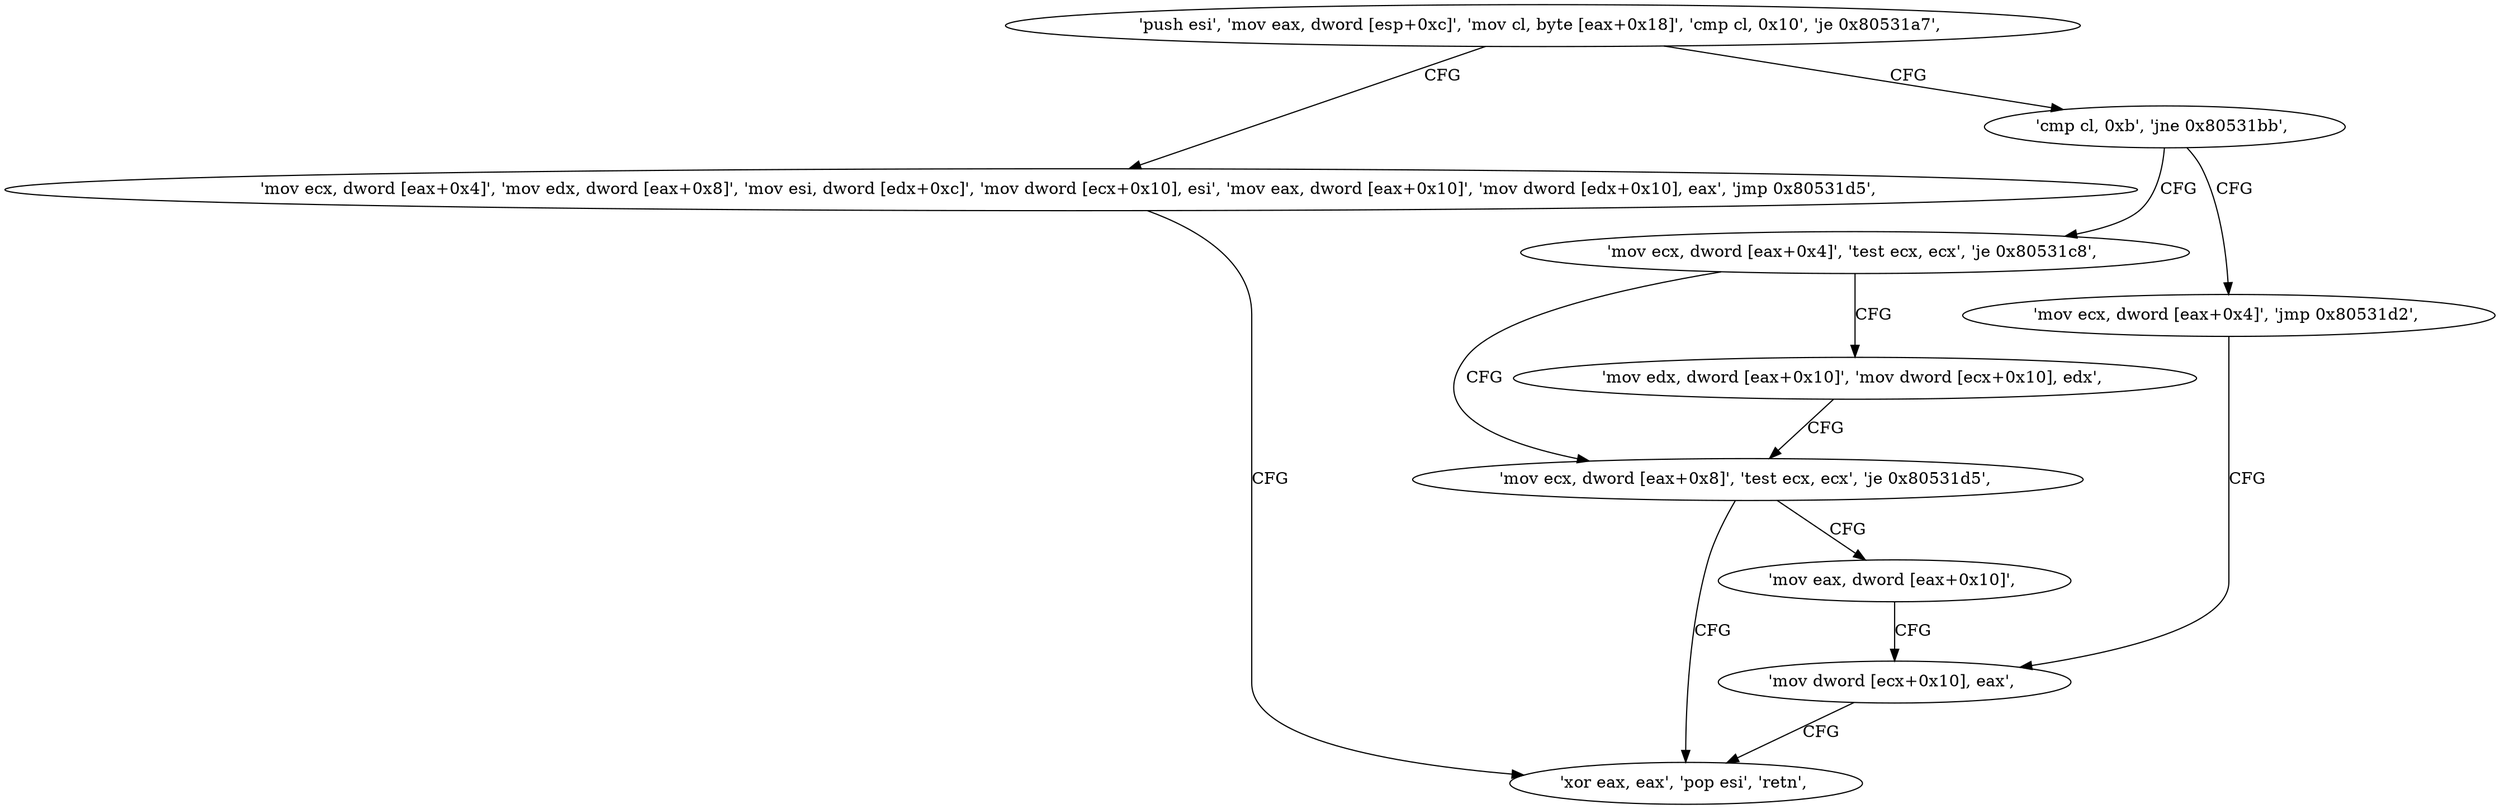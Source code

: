 digraph "func" {
"134558096" [label = "'push esi', 'mov eax, dword [esp+0xc]', 'mov cl, byte [eax+0x18]', 'cmp cl, 0x10', 'je 0x80531a7', " ]
"134558119" [label = "'mov ecx, dword [eax+0x4]', 'mov edx, dword [eax+0x8]', 'mov esi, dword [edx+0xc]', 'mov dword [ecx+0x10], esi', 'mov eax, dword [eax+0x10]', 'mov dword [edx+0x10], eax', 'jmp 0x80531d5', " ]
"134558109" [label = "'cmp cl, 0xb', 'jne 0x80531bb', " ]
"134558165" [label = "'xor eax, eax', 'pop esi', 'retn', " ]
"134558139" [label = "'mov ecx, dword [eax+0x4]', 'test ecx, ecx', 'je 0x80531c8', " ]
"134558114" [label = "'mov ecx, dword [eax+0x4]', 'jmp 0x80531d2', " ]
"134558152" [label = "'mov ecx, dword [eax+0x8]', 'test ecx, ecx', 'je 0x80531d5', " ]
"134558146" [label = "'mov edx, dword [eax+0x10]', 'mov dword [ecx+0x10], edx', " ]
"134558162" [label = "'mov dword [ecx+0x10], eax', " ]
"134558159" [label = "'mov eax, dword [eax+0x10]', " ]
"134558096" -> "134558119" [ label = "CFG" ]
"134558096" -> "134558109" [ label = "CFG" ]
"134558119" -> "134558165" [ label = "CFG" ]
"134558109" -> "134558139" [ label = "CFG" ]
"134558109" -> "134558114" [ label = "CFG" ]
"134558139" -> "134558152" [ label = "CFG" ]
"134558139" -> "134558146" [ label = "CFG" ]
"134558114" -> "134558162" [ label = "CFG" ]
"134558152" -> "134558165" [ label = "CFG" ]
"134558152" -> "134558159" [ label = "CFG" ]
"134558146" -> "134558152" [ label = "CFG" ]
"134558162" -> "134558165" [ label = "CFG" ]
"134558159" -> "134558162" [ label = "CFG" ]
}
